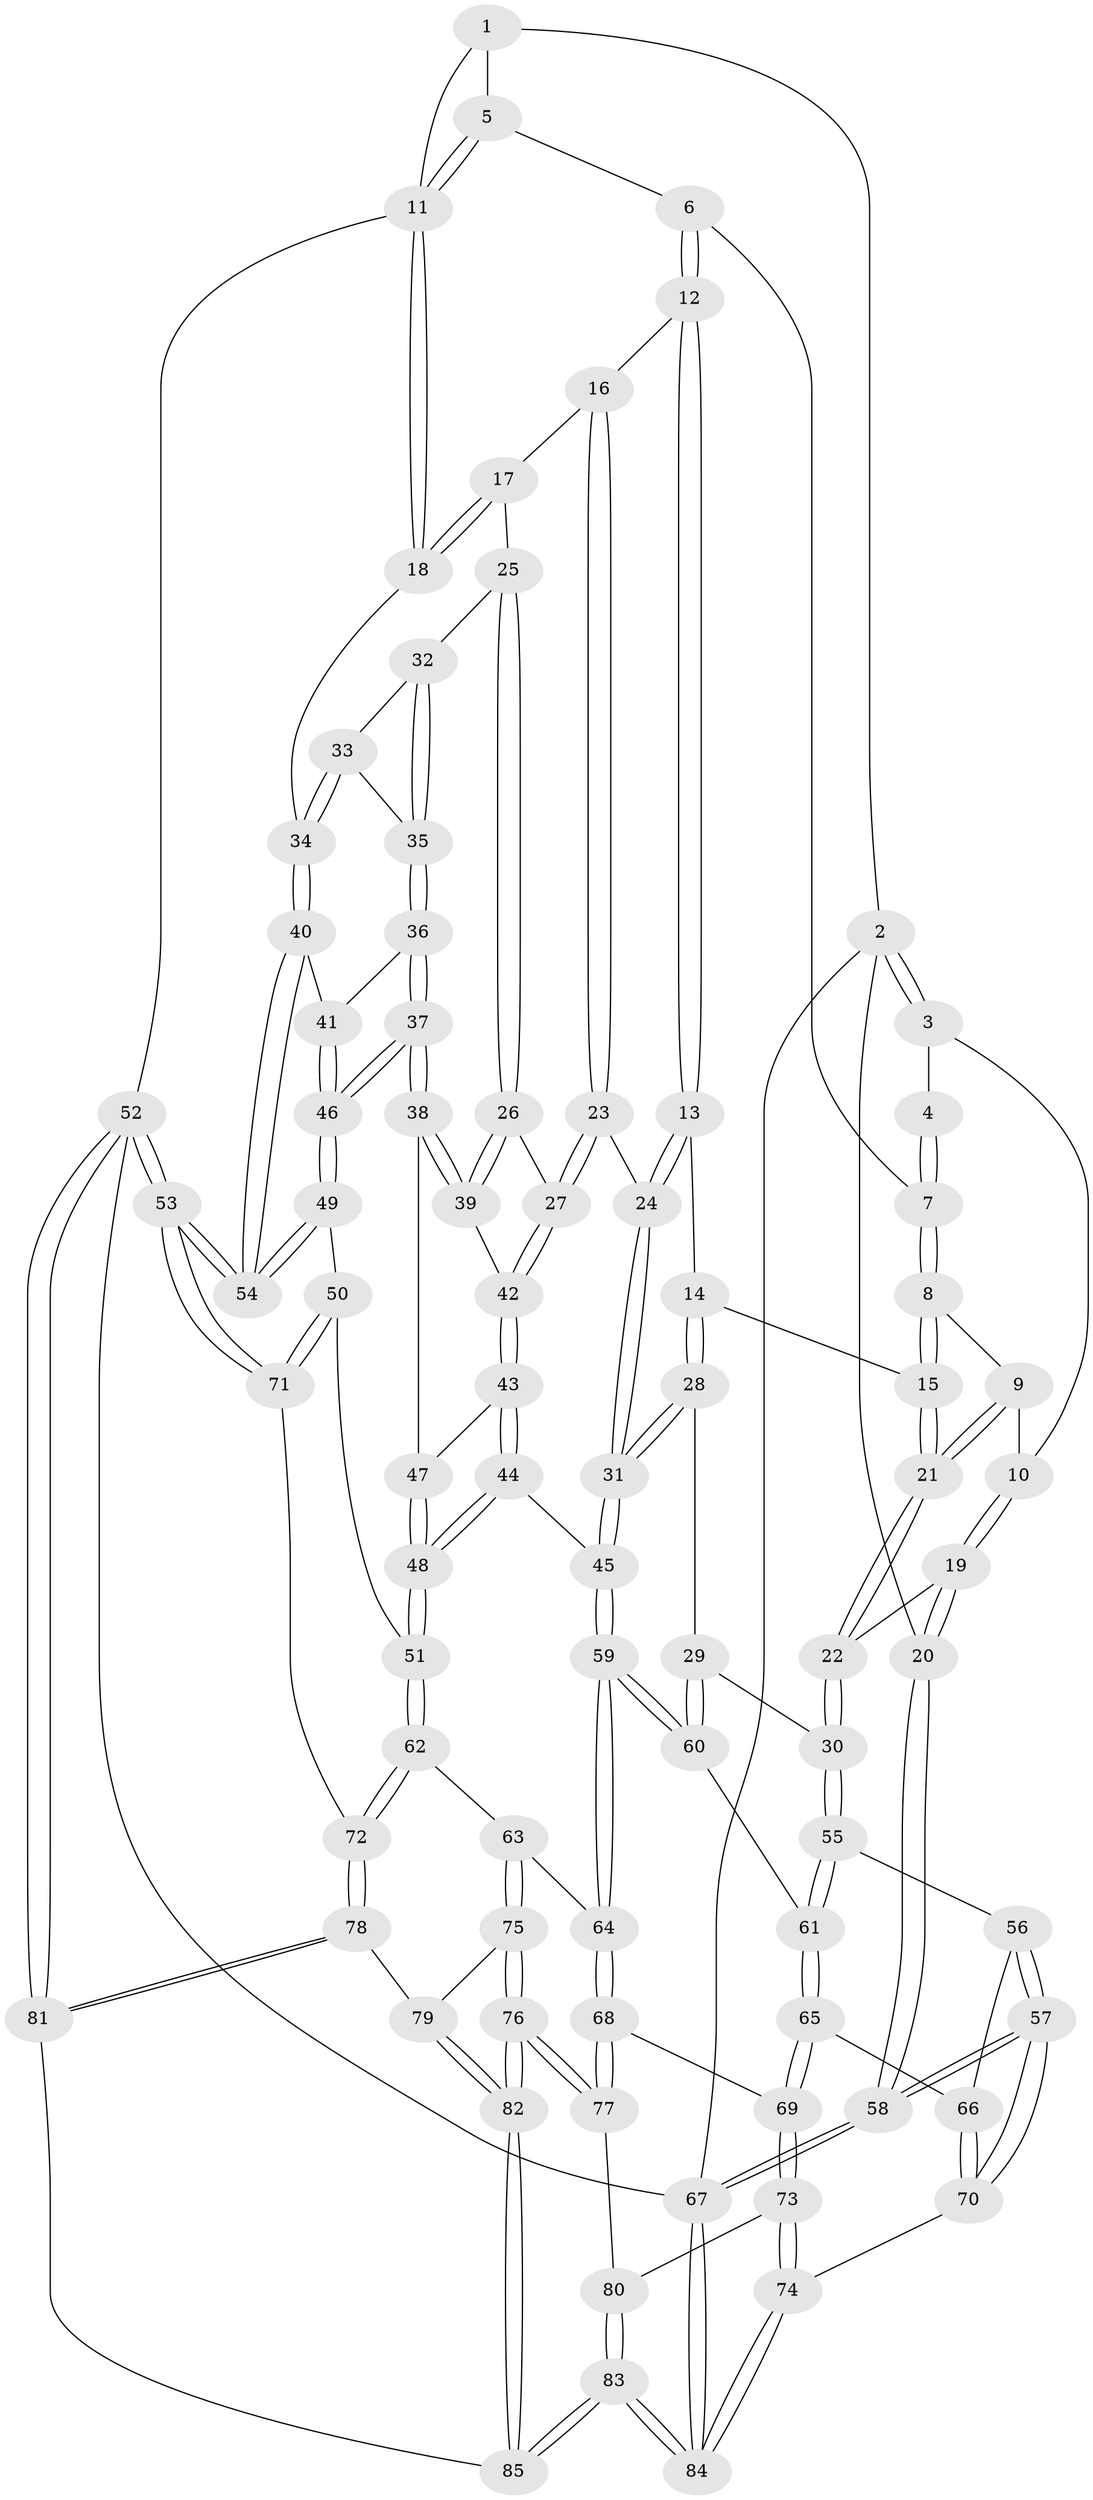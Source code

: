 // coarse degree distribution, {2: 0.0196078431372549, 7: 0.0196078431372549, 4: 0.5294117647058824, 3: 0.09803921568627451, 5: 0.27450980392156865, 6: 0.058823529411764705}
// Generated by graph-tools (version 1.1) at 2025/24/03/03/25 07:24:35]
// undirected, 85 vertices, 209 edges
graph export_dot {
graph [start="1"]
  node [color=gray90,style=filled];
  1 [pos="+0.19225064587834542+0"];
  2 [pos="+0+0.30119927675222524"];
  3 [pos="+0.1072085852662177+0.126152362289765"];
  4 [pos="+0.1548443063390776+0.033819315938180716"];
  5 [pos="+0.5198182148662998+0"];
  6 [pos="+0.5224248218056607+0"];
  7 [pos="+0.27664125609280266+0.16457388483175447"];
  8 [pos="+0.2724959908922816+0.17744346436958616"];
  9 [pos="+0.2250623958019141+0.21439071957954026"];
  10 [pos="+0.20619940981618928+0.21390271770536312"];
  11 [pos="+1+0"];
  12 [pos="+0.5533384506715119+0.05688594254438591"];
  13 [pos="+0.4765253022753105+0.22941320555193315"];
  14 [pos="+0.4478935181778358+0.25562171746518036"];
  15 [pos="+0.3758853433514011+0.27966112876521904"];
  16 [pos="+0.6353961018317424+0.12823866281230295"];
  17 [pos="+0.8155359527462248+0.21413002150010416"];
  18 [pos="+1+0"];
  19 [pos="+0.010276536032588823+0.39201663991309615"];
  20 [pos="+0+0.4093823620785666"];
  21 [pos="+0.278787939719776+0.38705806734974535"];
  22 [pos="+0.2694789401774547+0.4114426412277768"];
  23 [pos="+0.635553888114932+0.34368070246327154"];
  24 [pos="+0.5596353461348069+0.34767724518418053"];
  25 [pos="+0.816331421122739+0.22335652643859216"];
  26 [pos="+0.764529331954187+0.3092152736541437"];
  27 [pos="+0.6584588048803316+0.3647434382522461"];
  28 [pos="+0.4656406565159189+0.4954354693872304"];
  29 [pos="+0.378747816465444+0.49665207166840797"];
  30 [pos="+0.3280601761166721+0.4947304603042143"];
  31 [pos="+0.4961207047455091+0.5056666708008177"];
  32 [pos="+0.8242907333746952+0.2348125042013129"];
  33 [pos="+0.9979916144565408+0.29069302562848903"];
  34 [pos="+1+0.25218189750039666"];
  35 [pos="+0.8797714532507867+0.3208318861618646"];
  36 [pos="+0.8866135496556456+0.338455588766334"];
  37 [pos="+0.8865397179647486+0.464232497452934"];
  38 [pos="+0.8223530194567255+0.4564715746121694"];
  39 [pos="+0.7715069320600199+0.3962258234733561"];
  40 [pos="+1+0.28865737156983895"];
  41 [pos="+0.9922673063748865+0.34964241182806854"];
  42 [pos="+0.6641983971512503+0.43345701479468846"];
  43 [pos="+0.6615000074415757+0.4438130258795549"];
  44 [pos="+0.5148236133456806+0.5170037915114053"];
  45 [pos="+0.5114975048376933+0.5176203287895533"];
  46 [pos="+0.906892775328678+0.4859335674478411"];
  47 [pos="+0.728008846615608+0.5037669684971229"];
  48 [pos="+0.7251140628167233+0.594675673433347"];
  49 [pos="+0.9819669135654913+0.5854177948216963"];
  50 [pos="+0.8412645809380986+0.655605676260148"];
  51 [pos="+0.7497037677931837+0.6505986165154547"];
  52 [pos="+1+1"];
  53 [pos="+1+1"];
  54 [pos="+1+0.6233482380364316"];
  55 [pos="+0.28472942240949134+0.5866462085600971"];
  56 [pos="+0.2842081536700247+0.5870898783764267"];
  57 [pos="+0+0.6966567449890699"];
  58 [pos="+0+0.6949920304398511"];
  59 [pos="+0.5316195012316848+0.6998185090812502"];
  60 [pos="+0.41863659115271123+0.6944627248030508"];
  61 [pos="+0.39268384845047605+0.6959470896413005"];
  62 [pos="+0.6544068112136973+0.7339569488716597"];
  63 [pos="+0.5579860740403089+0.7283504321355454"];
  64 [pos="+0.5484711822750422+0.7240780924997382"];
  65 [pos="+0.33313882997019095+0.7750543777715851"];
  66 [pos="+0.2741562786543183+0.7246660132438772"];
  67 [pos="+0+1"];
  68 [pos="+0.4739937723499262+0.7994970615403189"];
  69 [pos="+0.33841791644928926+0.8136595479667605"];
  70 [pos="+0.08103924756042705+0.799544709304978"];
  71 [pos="+0.849629531288512+0.8458782323968421"];
  72 [pos="+0.7319297946816081+0.8782476874375131"];
  73 [pos="+0.3063304554039047+0.8842045313935434"];
  74 [pos="+0.17275783017365248+0.8873416565301833"];
  75 [pos="+0.5677337030162642+0.902385902760747"];
  76 [pos="+0.5085739980906878+0.9731510361304525"];
  77 [pos="+0.45414973218696564+0.9274063745306378"];
  78 [pos="+0.7195606708328803+0.9099289545502339"];
  79 [pos="+0.6974704213808908+0.9100516999007847"];
  80 [pos="+0.33796192190207613+0.9188936669271706"];
  81 [pos="+0.7453833211583769+1"];
  82 [pos="+0.5164476689613248+1"];
  83 [pos="+0.3211923100964859+1"];
  84 [pos="+0.14328218583909277+1"];
  85 [pos="+0.5512900168078181+1"];
  1 -- 2;
  1 -- 5;
  1 -- 11;
  2 -- 3;
  2 -- 3;
  2 -- 20;
  2 -- 67;
  3 -- 4;
  3 -- 10;
  4 -- 7;
  4 -- 7;
  5 -- 6;
  5 -- 11;
  5 -- 11;
  6 -- 7;
  6 -- 12;
  6 -- 12;
  7 -- 8;
  7 -- 8;
  8 -- 9;
  8 -- 15;
  8 -- 15;
  9 -- 10;
  9 -- 21;
  9 -- 21;
  10 -- 19;
  10 -- 19;
  11 -- 18;
  11 -- 18;
  11 -- 52;
  12 -- 13;
  12 -- 13;
  12 -- 16;
  13 -- 14;
  13 -- 24;
  13 -- 24;
  14 -- 15;
  14 -- 28;
  14 -- 28;
  15 -- 21;
  15 -- 21;
  16 -- 17;
  16 -- 23;
  16 -- 23;
  17 -- 18;
  17 -- 18;
  17 -- 25;
  18 -- 34;
  19 -- 20;
  19 -- 20;
  19 -- 22;
  20 -- 58;
  20 -- 58;
  21 -- 22;
  21 -- 22;
  22 -- 30;
  22 -- 30;
  23 -- 24;
  23 -- 27;
  23 -- 27;
  24 -- 31;
  24 -- 31;
  25 -- 26;
  25 -- 26;
  25 -- 32;
  26 -- 27;
  26 -- 39;
  26 -- 39;
  27 -- 42;
  27 -- 42;
  28 -- 29;
  28 -- 31;
  28 -- 31;
  29 -- 30;
  29 -- 60;
  29 -- 60;
  30 -- 55;
  30 -- 55;
  31 -- 45;
  31 -- 45;
  32 -- 33;
  32 -- 35;
  32 -- 35;
  33 -- 34;
  33 -- 34;
  33 -- 35;
  34 -- 40;
  34 -- 40;
  35 -- 36;
  35 -- 36;
  36 -- 37;
  36 -- 37;
  36 -- 41;
  37 -- 38;
  37 -- 38;
  37 -- 46;
  37 -- 46;
  38 -- 39;
  38 -- 39;
  38 -- 47;
  39 -- 42;
  40 -- 41;
  40 -- 54;
  40 -- 54;
  41 -- 46;
  41 -- 46;
  42 -- 43;
  42 -- 43;
  43 -- 44;
  43 -- 44;
  43 -- 47;
  44 -- 45;
  44 -- 48;
  44 -- 48;
  45 -- 59;
  45 -- 59;
  46 -- 49;
  46 -- 49;
  47 -- 48;
  47 -- 48;
  48 -- 51;
  48 -- 51;
  49 -- 50;
  49 -- 54;
  49 -- 54;
  50 -- 51;
  50 -- 71;
  50 -- 71;
  51 -- 62;
  51 -- 62;
  52 -- 53;
  52 -- 53;
  52 -- 81;
  52 -- 81;
  52 -- 67;
  53 -- 54;
  53 -- 54;
  53 -- 71;
  53 -- 71;
  55 -- 56;
  55 -- 61;
  55 -- 61;
  56 -- 57;
  56 -- 57;
  56 -- 66;
  57 -- 58;
  57 -- 58;
  57 -- 70;
  57 -- 70;
  58 -- 67;
  58 -- 67;
  59 -- 60;
  59 -- 60;
  59 -- 64;
  59 -- 64;
  60 -- 61;
  61 -- 65;
  61 -- 65;
  62 -- 63;
  62 -- 72;
  62 -- 72;
  63 -- 64;
  63 -- 75;
  63 -- 75;
  64 -- 68;
  64 -- 68;
  65 -- 66;
  65 -- 69;
  65 -- 69;
  66 -- 70;
  66 -- 70;
  67 -- 84;
  67 -- 84;
  68 -- 69;
  68 -- 77;
  68 -- 77;
  69 -- 73;
  69 -- 73;
  70 -- 74;
  71 -- 72;
  72 -- 78;
  72 -- 78;
  73 -- 74;
  73 -- 74;
  73 -- 80;
  74 -- 84;
  74 -- 84;
  75 -- 76;
  75 -- 76;
  75 -- 79;
  76 -- 77;
  76 -- 77;
  76 -- 82;
  76 -- 82;
  77 -- 80;
  78 -- 79;
  78 -- 81;
  78 -- 81;
  79 -- 82;
  79 -- 82;
  80 -- 83;
  80 -- 83;
  81 -- 85;
  82 -- 85;
  82 -- 85;
  83 -- 84;
  83 -- 84;
  83 -- 85;
  83 -- 85;
}
